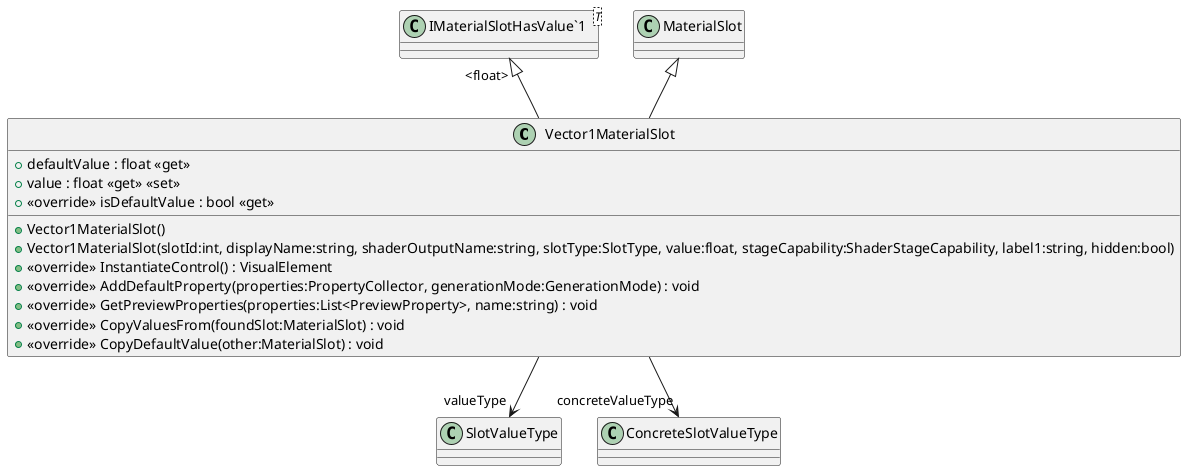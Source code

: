 @startuml
class Vector1MaterialSlot {
    + Vector1MaterialSlot()
    + Vector1MaterialSlot(slotId:int, displayName:string, shaderOutputName:string, slotType:SlotType, value:float, stageCapability:ShaderStageCapability, label1:string, hidden:bool)
    + defaultValue : float <<get>>
    + value : float <<get>> <<set>>
    + <<override>> isDefaultValue : bool <<get>>
    + <<override>> InstantiateControl() : VisualElement
    + <<override>> AddDefaultProperty(properties:PropertyCollector, generationMode:GenerationMode) : void
    + <<override>> GetPreviewProperties(properties:List<PreviewProperty>, name:string) : void
    + <<override>> CopyValuesFrom(foundSlot:MaterialSlot) : void
    + <<override>> CopyDefaultValue(other:MaterialSlot) : void
}
class "IMaterialSlotHasValue`1"<T> {
}
MaterialSlot <|-- Vector1MaterialSlot
"IMaterialSlotHasValue`1" "<float>" <|-- Vector1MaterialSlot
Vector1MaterialSlot --> "valueType" SlotValueType
Vector1MaterialSlot --> "concreteValueType" ConcreteSlotValueType
@enduml
